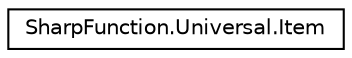 digraph "Graphical Class Hierarchy"
{
 // LATEX_PDF_SIZE
  edge [fontname="Helvetica",fontsize="10",labelfontname="Helvetica",labelfontsize="10"];
  node [fontname="Helvetica",fontsize="10",shape=record];
  rankdir="LR";
  Node0 [label="SharpFunction.Universal.Item",height=0.2,width=0.4,color="black", fillcolor="white", style="filled",URL="$class_sharp_function_1_1_universal_1_1_item.html",tooltip="Represents a Minecraft item"];
}
